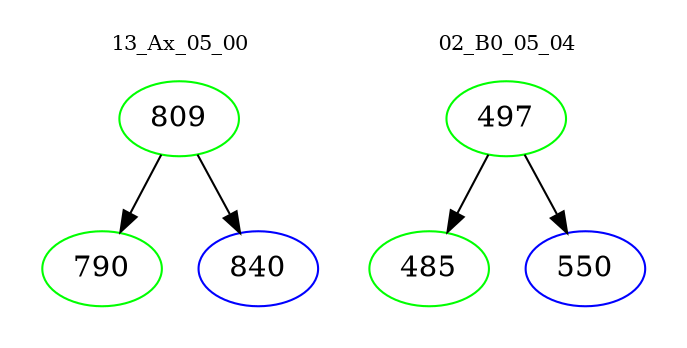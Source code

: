 digraph{
subgraph cluster_0 {
color = white
label = "13_Ax_05_00";
fontsize=10;
T0_809 [label="809", color="green"]
T0_809 -> T0_790 [color="black"]
T0_790 [label="790", color="green"]
T0_809 -> T0_840 [color="black"]
T0_840 [label="840", color="blue"]
}
subgraph cluster_1 {
color = white
label = "02_B0_05_04";
fontsize=10;
T1_497 [label="497", color="green"]
T1_497 -> T1_485 [color="black"]
T1_485 [label="485", color="green"]
T1_497 -> T1_550 [color="black"]
T1_550 [label="550", color="blue"]
}
}
